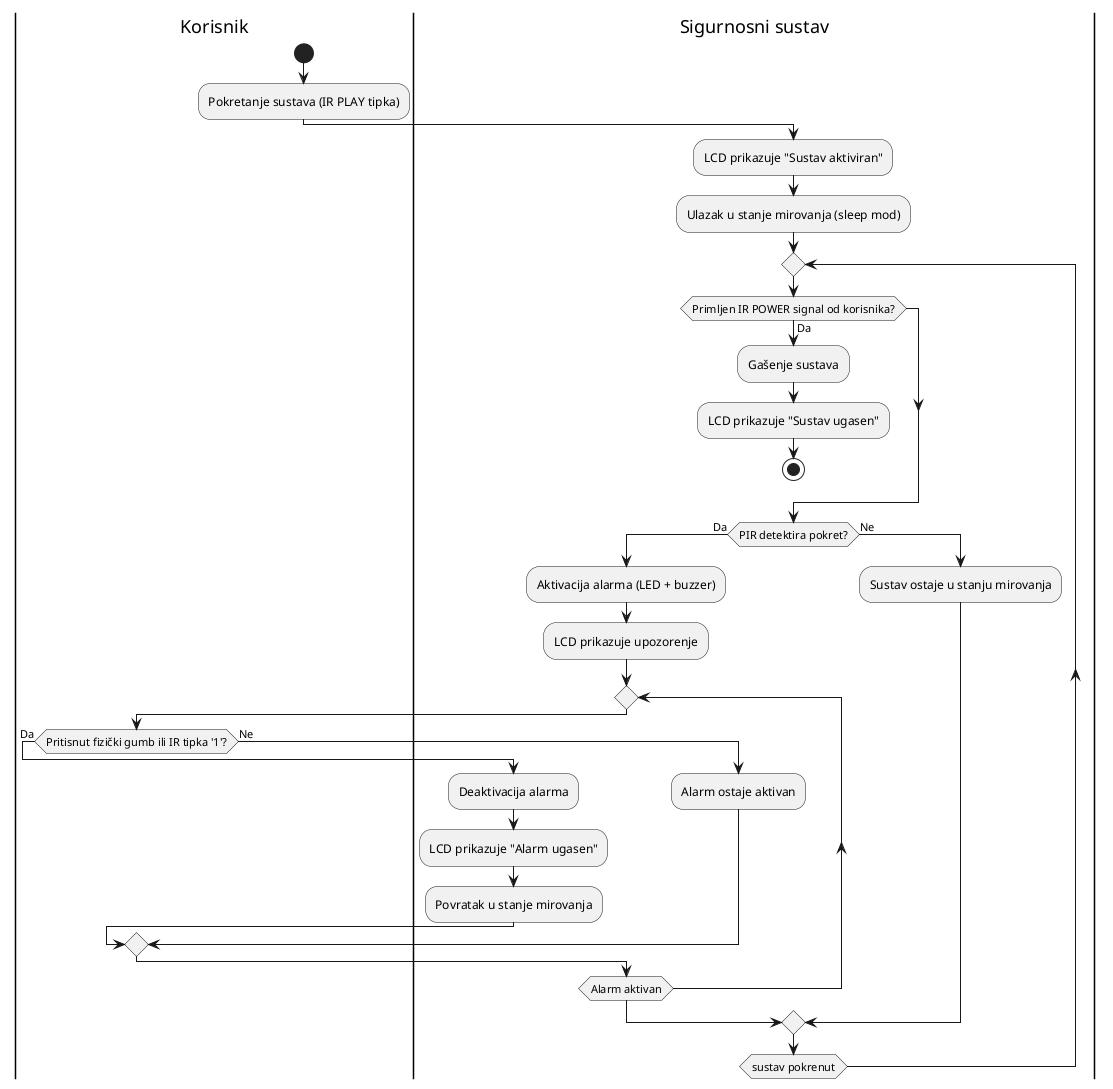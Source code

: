 @startuml
|Korisnik|
start
:Pokretanje sustava (IR PLAY tipka);
|Sigurnosni sustav|
:LCD prikazuje "Sustav aktiviran";
:Ulazak u stanje mirovanja (sleep mod);
repeat
  if (Primljen IR POWER signal od korisnika?) then (Da)
    :Gašenje sustava;
    :LCD prikazuje "Sustav ugasen";
    stop
  endif
  if (PIR detektira pokret?) then (Da)
    :Aktivacija alarma (LED + buzzer);
    :LCD prikazuje upozorenje;
    repeat
      |Korisnik|
      if (Pritisnut fizički gumb ili IR tipka '1'?) then (Da)
        |Sigurnosni sustav|
        :Deaktivacija alarma;
        :LCD prikazuje "Alarm ugasen";
        :Povratak u stanje mirovanja;
      else (Ne)
        :Alarm ostaje aktivan;
      endif
    repeat while (Alarm aktivan)
  else (Ne)
    :Sustav ostaje u stanju mirovanja;
  endif
repeat while (sustav pokrenut)
@enduml

